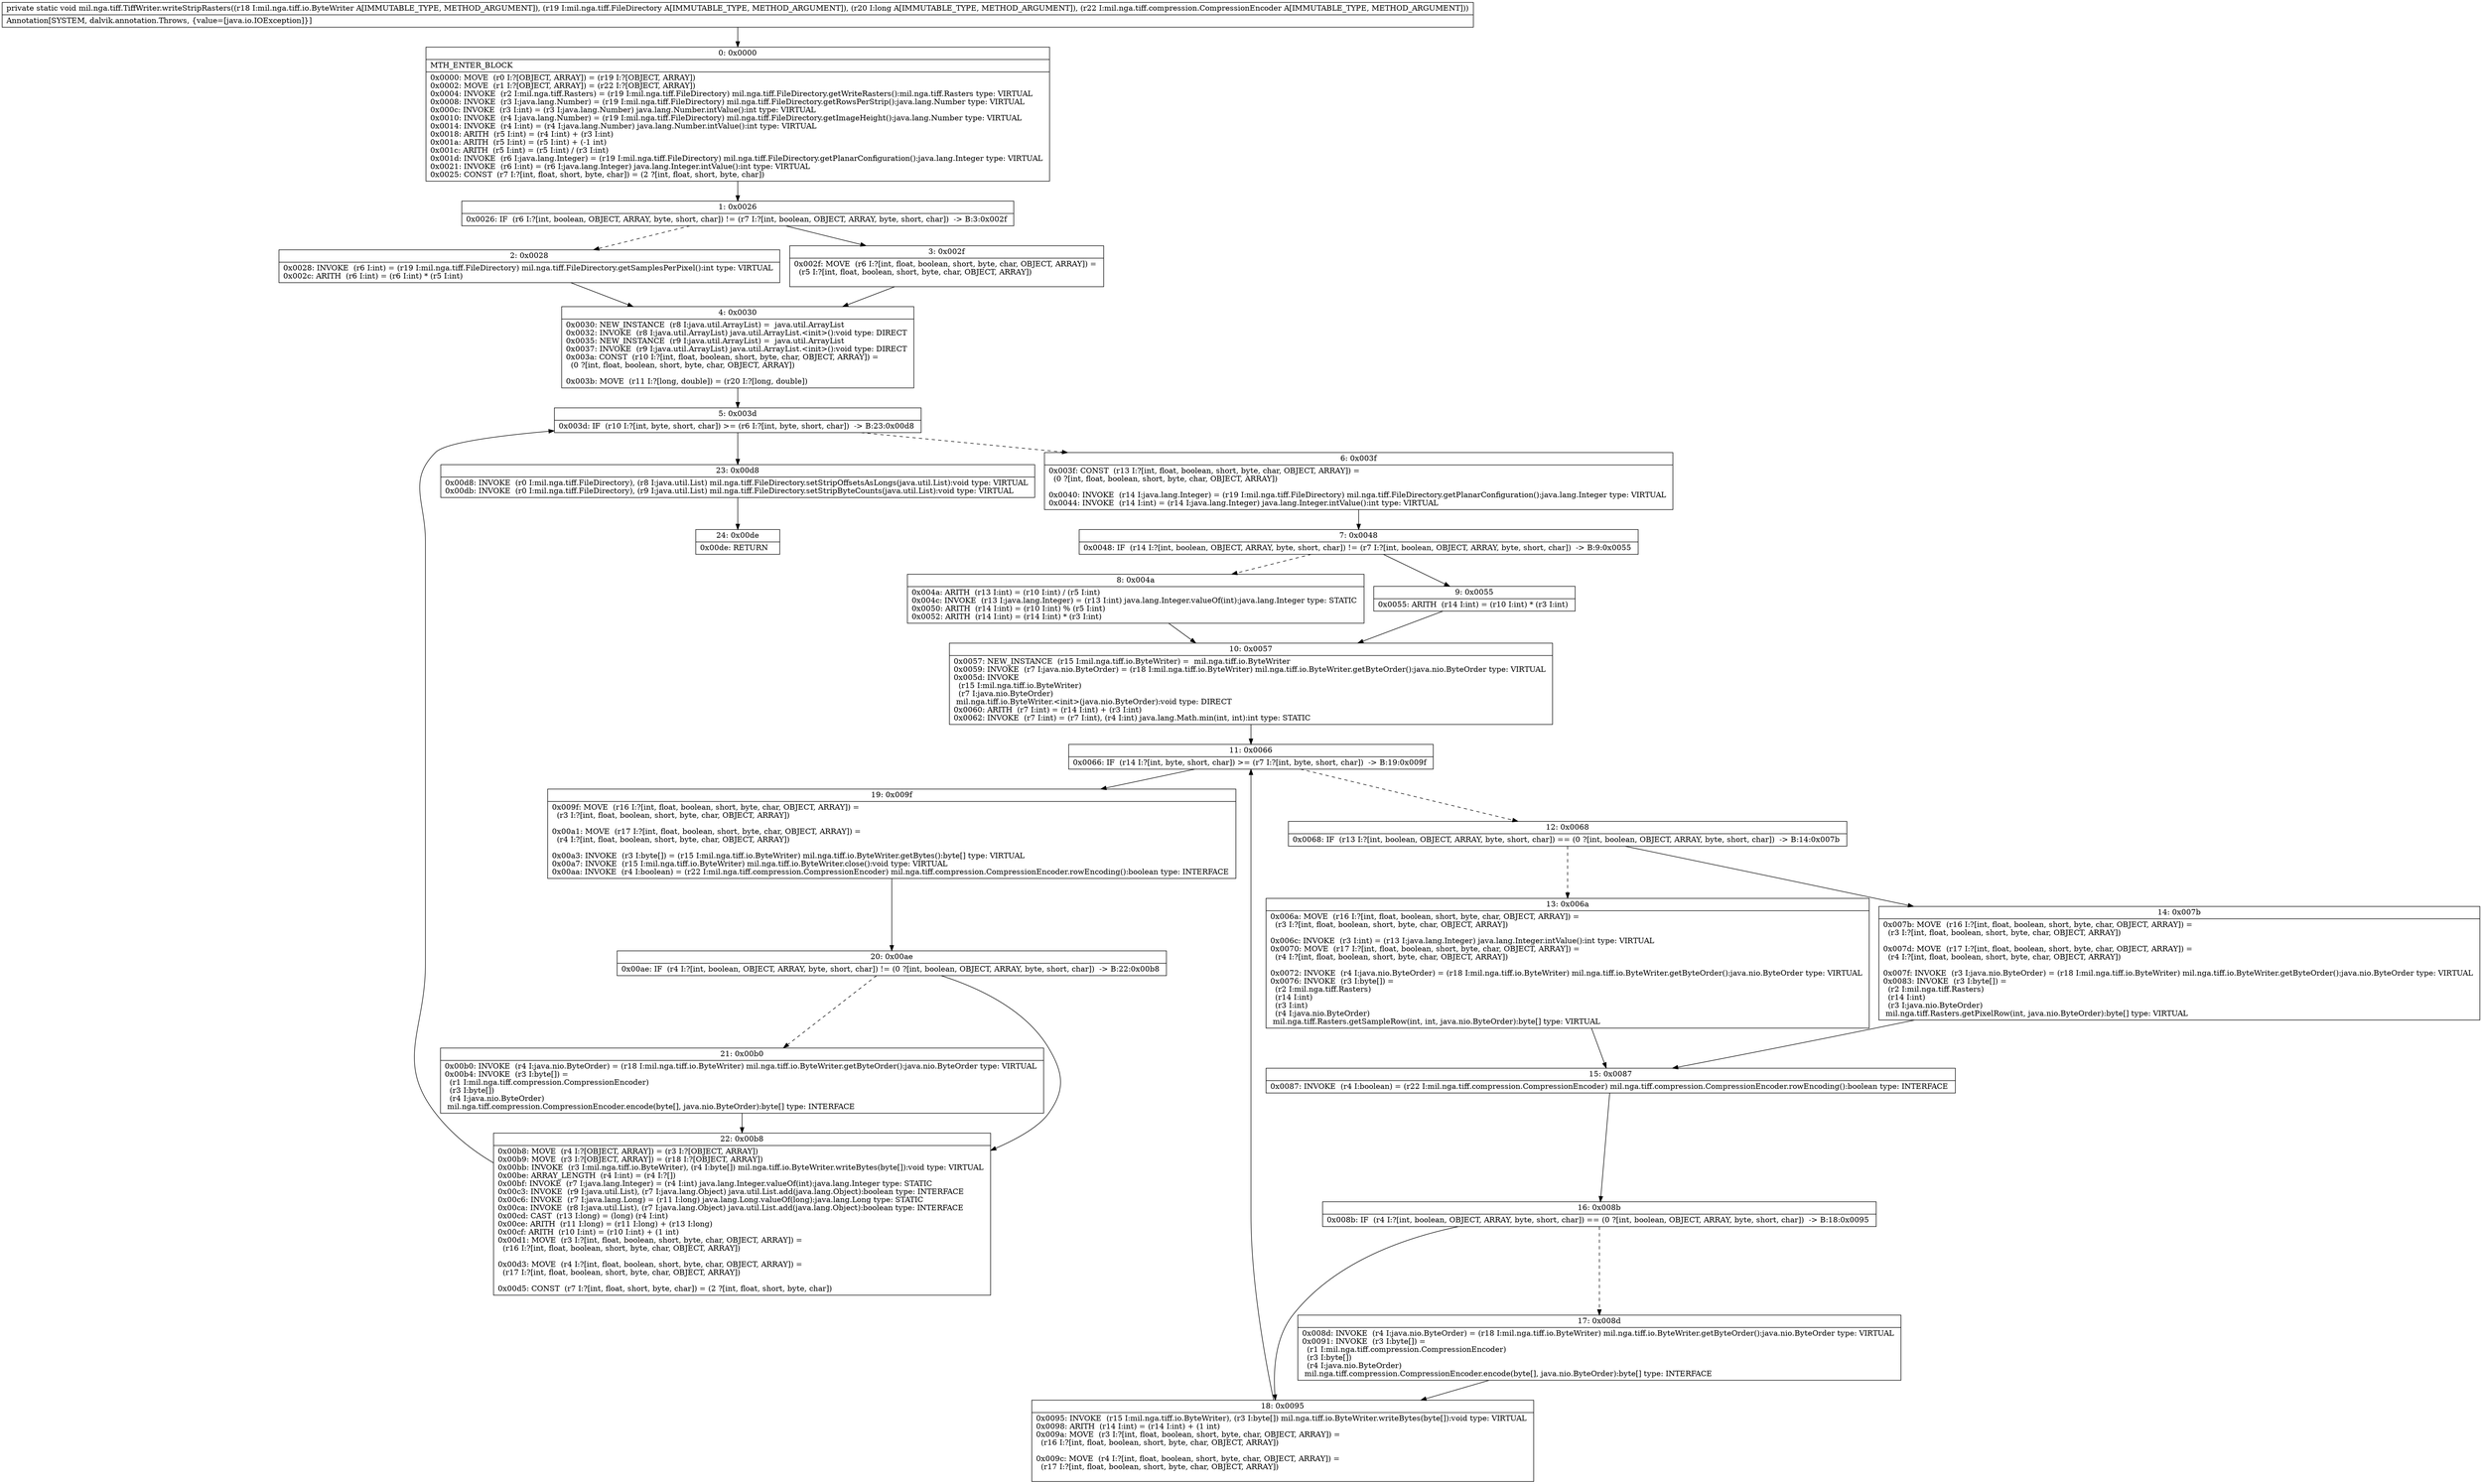 digraph "CFG formil.nga.tiff.TiffWriter.writeStripRasters(Lmil\/nga\/tiff\/io\/ByteWriter;Lmil\/nga\/tiff\/FileDirectory;JLmil\/nga\/tiff\/compression\/CompressionEncoder;)V" {
Node_0 [shape=record,label="{0\:\ 0x0000|MTH_ENTER_BLOCK\l|0x0000: MOVE  (r0 I:?[OBJECT, ARRAY]) = (r19 I:?[OBJECT, ARRAY]) \l0x0002: MOVE  (r1 I:?[OBJECT, ARRAY]) = (r22 I:?[OBJECT, ARRAY]) \l0x0004: INVOKE  (r2 I:mil.nga.tiff.Rasters) = (r19 I:mil.nga.tiff.FileDirectory) mil.nga.tiff.FileDirectory.getWriteRasters():mil.nga.tiff.Rasters type: VIRTUAL \l0x0008: INVOKE  (r3 I:java.lang.Number) = (r19 I:mil.nga.tiff.FileDirectory) mil.nga.tiff.FileDirectory.getRowsPerStrip():java.lang.Number type: VIRTUAL \l0x000c: INVOKE  (r3 I:int) = (r3 I:java.lang.Number) java.lang.Number.intValue():int type: VIRTUAL \l0x0010: INVOKE  (r4 I:java.lang.Number) = (r19 I:mil.nga.tiff.FileDirectory) mil.nga.tiff.FileDirectory.getImageHeight():java.lang.Number type: VIRTUAL \l0x0014: INVOKE  (r4 I:int) = (r4 I:java.lang.Number) java.lang.Number.intValue():int type: VIRTUAL \l0x0018: ARITH  (r5 I:int) = (r4 I:int) + (r3 I:int) \l0x001a: ARITH  (r5 I:int) = (r5 I:int) + (\-1 int) \l0x001c: ARITH  (r5 I:int) = (r5 I:int) \/ (r3 I:int) \l0x001d: INVOKE  (r6 I:java.lang.Integer) = (r19 I:mil.nga.tiff.FileDirectory) mil.nga.tiff.FileDirectory.getPlanarConfiguration():java.lang.Integer type: VIRTUAL \l0x0021: INVOKE  (r6 I:int) = (r6 I:java.lang.Integer) java.lang.Integer.intValue():int type: VIRTUAL \l0x0025: CONST  (r7 I:?[int, float, short, byte, char]) = (2 ?[int, float, short, byte, char]) \l}"];
Node_1 [shape=record,label="{1\:\ 0x0026|0x0026: IF  (r6 I:?[int, boolean, OBJECT, ARRAY, byte, short, char]) != (r7 I:?[int, boolean, OBJECT, ARRAY, byte, short, char])  \-\> B:3:0x002f \l}"];
Node_2 [shape=record,label="{2\:\ 0x0028|0x0028: INVOKE  (r6 I:int) = (r19 I:mil.nga.tiff.FileDirectory) mil.nga.tiff.FileDirectory.getSamplesPerPixel():int type: VIRTUAL \l0x002c: ARITH  (r6 I:int) = (r6 I:int) * (r5 I:int) \l}"];
Node_3 [shape=record,label="{3\:\ 0x002f|0x002f: MOVE  (r6 I:?[int, float, boolean, short, byte, char, OBJECT, ARRAY]) = \l  (r5 I:?[int, float, boolean, short, byte, char, OBJECT, ARRAY])\l \l}"];
Node_4 [shape=record,label="{4\:\ 0x0030|0x0030: NEW_INSTANCE  (r8 I:java.util.ArrayList) =  java.util.ArrayList \l0x0032: INVOKE  (r8 I:java.util.ArrayList) java.util.ArrayList.\<init\>():void type: DIRECT \l0x0035: NEW_INSTANCE  (r9 I:java.util.ArrayList) =  java.util.ArrayList \l0x0037: INVOKE  (r9 I:java.util.ArrayList) java.util.ArrayList.\<init\>():void type: DIRECT \l0x003a: CONST  (r10 I:?[int, float, boolean, short, byte, char, OBJECT, ARRAY]) = \l  (0 ?[int, float, boolean, short, byte, char, OBJECT, ARRAY])\l \l0x003b: MOVE  (r11 I:?[long, double]) = (r20 I:?[long, double]) \l}"];
Node_5 [shape=record,label="{5\:\ 0x003d|0x003d: IF  (r10 I:?[int, byte, short, char]) \>= (r6 I:?[int, byte, short, char])  \-\> B:23:0x00d8 \l}"];
Node_6 [shape=record,label="{6\:\ 0x003f|0x003f: CONST  (r13 I:?[int, float, boolean, short, byte, char, OBJECT, ARRAY]) = \l  (0 ?[int, float, boolean, short, byte, char, OBJECT, ARRAY])\l \l0x0040: INVOKE  (r14 I:java.lang.Integer) = (r19 I:mil.nga.tiff.FileDirectory) mil.nga.tiff.FileDirectory.getPlanarConfiguration():java.lang.Integer type: VIRTUAL \l0x0044: INVOKE  (r14 I:int) = (r14 I:java.lang.Integer) java.lang.Integer.intValue():int type: VIRTUAL \l}"];
Node_7 [shape=record,label="{7\:\ 0x0048|0x0048: IF  (r14 I:?[int, boolean, OBJECT, ARRAY, byte, short, char]) != (r7 I:?[int, boolean, OBJECT, ARRAY, byte, short, char])  \-\> B:9:0x0055 \l}"];
Node_8 [shape=record,label="{8\:\ 0x004a|0x004a: ARITH  (r13 I:int) = (r10 I:int) \/ (r5 I:int) \l0x004c: INVOKE  (r13 I:java.lang.Integer) = (r13 I:int) java.lang.Integer.valueOf(int):java.lang.Integer type: STATIC \l0x0050: ARITH  (r14 I:int) = (r10 I:int) % (r5 I:int) \l0x0052: ARITH  (r14 I:int) = (r14 I:int) * (r3 I:int) \l}"];
Node_9 [shape=record,label="{9\:\ 0x0055|0x0055: ARITH  (r14 I:int) = (r10 I:int) * (r3 I:int) \l}"];
Node_10 [shape=record,label="{10\:\ 0x0057|0x0057: NEW_INSTANCE  (r15 I:mil.nga.tiff.io.ByteWriter) =  mil.nga.tiff.io.ByteWriter \l0x0059: INVOKE  (r7 I:java.nio.ByteOrder) = (r18 I:mil.nga.tiff.io.ByteWriter) mil.nga.tiff.io.ByteWriter.getByteOrder():java.nio.ByteOrder type: VIRTUAL \l0x005d: INVOKE  \l  (r15 I:mil.nga.tiff.io.ByteWriter)\l  (r7 I:java.nio.ByteOrder)\l mil.nga.tiff.io.ByteWriter.\<init\>(java.nio.ByteOrder):void type: DIRECT \l0x0060: ARITH  (r7 I:int) = (r14 I:int) + (r3 I:int) \l0x0062: INVOKE  (r7 I:int) = (r7 I:int), (r4 I:int) java.lang.Math.min(int, int):int type: STATIC \l}"];
Node_11 [shape=record,label="{11\:\ 0x0066|0x0066: IF  (r14 I:?[int, byte, short, char]) \>= (r7 I:?[int, byte, short, char])  \-\> B:19:0x009f \l}"];
Node_12 [shape=record,label="{12\:\ 0x0068|0x0068: IF  (r13 I:?[int, boolean, OBJECT, ARRAY, byte, short, char]) == (0 ?[int, boolean, OBJECT, ARRAY, byte, short, char])  \-\> B:14:0x007b \l}"];
Node_13 [shape=record,label="{13\:\ 0x006a|0x006a: MOVE  (r16 I:?[int, float, boolean, short, byte, char, OBJECT, ARRAY]) = \l  (r3 I:?[int, float, boolean, short, byte, char, OBJECT, ARRAY])\l \l0x006c: INVOKE  (r3 I:int) = (r13 I:java.lang.Integer) java.lang.Integer.intValue():int type: VIRTUAL \l0x0070: MOVE  (r17 I:?[int, float, boolean, short, byte, char, OBJECT, ARRAY]) = \l  (r4 I:?[int, float, boolean, short, byte, char, OBJECT, ARRAY])\l \l0x0072: INVOKE  (r4 I:java.nio.ByteOrder) = (r18 I:mil.nga.tiff.io.ByteWriter) mil.nga.tiff.io.ByteWriter.getByteOrder():java.nio.ByteOrder type: VIRTUAL \l0x0076: INVOKE  (r3 I:byte[]) = \l  (r2 I:mil.nga.tiff.Rasters)\l  (r14 I:int)\l  (r3 I:int)\l  (r4 I:java.nio.ByteOrder)\l mil.nga.tiff.Rasters.getSampleRow(int, int, java.nio.ByteOrder):byte[] type: VIRTUAL \l}"];
Node_14 [shape=record,label="{14\:\ 0x007b|0x007b: MOVE  (r16 I:?[int, float, boolean, short, byte, char, OBJECT, ARRAY]) = \l  (r3 I:?[int, float, boolean, short, byte, char, OBJECT, ARRAY])\l \l0x007d: MOVE  (r17 I:?[int, float, boolean, short, byte, char, OBJECT, ARRAY]) = \l  (r4 I:?[int, float, boolean, short, byte, char, OBJECT, ARRAY])\l \l0x007f: INVOKE  (r3 I:java.nio.ByteOrder) = (r18 I:mil.nga.tiff.io.ByteWriter) mil.nga.tiff.io.ByteWriter.getByteOrder():java.nio.ByteOrder type: VIRTUAL \l0x0083: INVOKE  (r3 I:byte[]) = \l  (r2 I:mil.nga.tiff.Rasters)\l  (r14 I:int)\l  (r3 I:java.nio.ByteOrder)\l mil.nga.tiff.Rasters.getPixelRow(int, java.nio.ByteOrder):byte[] type: VIRTUAL \l}"];
Node_15 [shape=record,label="{15\:\ 0x0087|0x0087: INVOKE  (r4 I:boolean) = (r22 I:mil.nga.tiff.compression.CompressionEncoder) mil.nga.tiff.compression.CompressionEncoder.rowEncoding():boolean type: INTERFACE \l}"];
Node_16 [shape=record,label="{16\:\ 0x008b|0x008b: IF  (r4 I:?[int, boolean, OBJECT, ARRAY, byte, short, char]) == (0 ?[int, boolean, OBJECT, ARRAY, byte, short, char])  \-\> B:18:0x0095 \l}"];
Node_17 [shape=record,label="{17\:\ 0x008d|0x008d: INVOKE  (r4 I:java.nio.ByteOrder) = (r18 I:mil.nga.tiff.io.ByteWriter) mil.nga.tiff.io.ByteWriter.getByteOrder():java.nio.ByteOrder type: VIRTUAL \l0x0091: INVOKE  (r3 I:byte[]) = \l  (r1 I:mil.nga.tiff.compression.CompressionEncoder)\l  (r3 I:byte[])\l  (r4 I:java.nio.ByteOrder)\l mil.nga.tiff.compression.CompressionEncoder.encode(byte[], java.nio.ByteOrder):byte[] type: INTERFACE \l}"];
Node_18 [shape=record,label="{18\:\ 0x0095|0x0095: INVOKE  (r15 I:mil.nga.tiff.io.ByteWriter), (r3 I:byte[]) mil.nga.tiff.io.ByteWriter.writeBytes(byte[]):void type: VIRTUAL \l0x0098: ARITH  (r14 I:int) = (r14 I:int) + (1 int) \l0x009a: MOVE  (r3 I:?[int, float, boolean, short, byte, char, OBJECT, ARRAY]) = \l  (r16 I:?[int, float, boolean, short, byte, char, OBJECT, ARRAY])\l \l0x009c: MOVE  (r4 I:?[int, float, boolean, short, byte, char, OBJECT, ARRAY]) = \l  (r17 I:?[int, float, boolean, short, byte, char, OBJECT, ARRAY])\l \l}"];
Node_19 [shape=record,label="{19\:\ 0x009f|0x009f: MOVE  (r16 I:?[int, float, boolean, short, byte, char, OBJECT, ARRAY]) = \l  (r3 I:?[int, float, boolean, short, byte, char, OBJECT, ARRAY])\l \l0x00a1: MOVE  (r17 I:?[int, float, boolean, short, byte, char, OBJECT, ARRAY]) = \l  (r4 I:?[int, float, boolean, short, byte, char, OBJECT, ARRAY])\l \l0x00a3: INVOKE  (r3 I:byte[]) = (r15 I:mil.nga.tiff.io.ByteWriter) mil.nga.tiff.io.ByteWriter.getBytes():byte[] type: VIRTUAL \l0x00a7: INVOKE  (r15 I:mil.nga.tiff.io.ByteWriter) mil.nga.tiff.io.ByteWriter.close():void type: VIRTUAL \l0x00aa: INVOKE  (r4 I:boolean) = (r22 I:mil.nga.tiff.compression.CompressionEncoder) mil.nga.tiff.compression.CompressionEncoder.rowEncoding():boolean type: INTERFACE \l}"];
Node_20 [shape=record,label="{20\:\ 0x00ae|0x00ae: IF  (r4 I:?[int, boolean, OBJECT, ARRAY, byte, short, char]) != (0 ?[int, boolean, OBJECT, ARRAY, byte, short, char])  \-\> B:22:0x00b8 \l}"];
Node_21 [shape=record,label="{21\:\ 0x00b0|0x00b0: INVOKE  (r4 I:java.nio.ByteOrder) = (r18 I:mil.nga.tiff.io.ByteWriter) mil.nga.tiff.io.ByteWriter.getByteOrder():java.nio.ByteOrder type: VIRTUAL \l0x00b4: INVOKE  (r3 I:byte[]) = \l  (r1 I:mil.nga.tiff.compression.CompressionEncoder)\l  (r3 I:byte[])\l  (r4 I:java.nio.ByteOrder)\l mil.nga.tiff.compression.CompressionEncoder.encode(byte[], java.nio.ByteOrder):byte[] type: INTERFACE \l}"];
Node_22 [shape=record,label="{22\:\ 0x00b8|0x00b8: MOVE  (r4 I:?[OBJECT, ARRAY]) = (r3 I:?[OBJECT, ARRAY]) \l0x00b9: MOVE  (r3 I:?[OBJECT, ARRAY]) = (r18 I:?[OBJECT, ARRAY]) \l0x00bb: INVOKE  (r3 I:mil.nga.tiff.io.ByteWriter), (r4 I:byte[]) mil.nga.tiff.io.ByteWriter.writeBytes(byte[]):void type: VIRTUAL \l0x00be: ARRAY_LENGTH  (r4 I:int) = (r4 I:?[]) \l0x00bf: INVOKE  (r7 I:java.lang.Integer) = (r4 I:int) java.lang.Integer.valueOf(int):java.lang.Integer type: STATIC \l0x00c3: INVOKE  (r9 I:java.util.List), (r7 I:java.lang.Object) java.util.List.add(java.lang.Object):boolean type: INTERFACE \l0x00c6: INVOKE  (r7 I:java.lang.Long) = (r11 I:long) java.lang.Long.valueOf(long):java.lang.Long type: STATIC \l0x00ca: INVOKE  (r8 I:java.util.List), (r7 I:java.lang.Object) java.util.List.add(java.lang.Object):boolean type: INTERFACE \l0x00cd: CAST  (r13 I:long) = (long) (r4 I:int) \l0x00ce: ARITH  (r11 I:long) = (r11 I:long) + (r13 I:long) \l0x00cf: ARITH  (r10 I:int) = (r10 I:int) + (1 int) \l0x00d1: MOVE  (r3 I:?[int, float, boolean, short, byte, char, OBJECT, ARRAY]) = \l  (r16 I:?[int, float, boolean, short, byte, char, OBJECT, ARRAY])\l \l0x00d3: MOVE  (r4 I:?[int, float, boolean, short, byte, char, OBJECT, ARRAY]) = \l  (r17 I:?[int, float, boolean, short, byte, char, OBJECT, ARRAY])\l \l0x00d5: CONST  (r7 I:?[int, float, short, byte, char]) = (2 ?[int, float, short, byte, char]) \l}"];
Node_23 [shape=record,label="{23\:\ 0x00d8|0x00d8: INVOKE  (r0 I:mil.nga.tiff.FileDirectory), (r8 I:java.util.List) mil.nga.tiff.FileDirectory.setStripOffsetsAsLongs(java.util.List):void type: VIRTUAL \l0x00db: INVOKE  (r0 I:mil.nga.tiff.FileDirectory), (r9 I:java.util.List) mil.nga.tiff.FileDirectory.setStripByteCounts(java.util.List):void type: VIRTUAL \l}"];
Node_24 [shape=record,label="{24\:\ 0x00de|0x00de: RETURN   \l}"];
MethodNode[shape=record,label="{private static void mil.nga.tiff.TiffWriter.writeStripRasters((r18 I:mil.nga.tiff.io.ByteWriter A[IMMUTABLE_TYPE, METHOD_ARGUMENT]), (r19 I:mil.nga.tiff.FileDirectory A[IMMUTABLE_TYPE, METHOD_ARGUMENT]), (r20 I:long A[IMMUTABLE_TYPE, METHOD_ARGUMENT]), (r22 I:mil.nga.tiff.compression.CompressionEncoder A[IMMUTABLE_TYPE, METHOD_ARGUMENT]))  | Annotation[SYSTEM, dalvik.annotation.Throws, \{value=[java.io.IOException]\}]\l}"];
MethodNode -> Node_0;
Node_0 -> Node_1;
Node_1 -> Node_2[style=dashed];
Node_1 -> Node_3;
Node_2 -> Node_4;
Node_3 -> Node_4;
Node_4 -> Node_5;
Node_5 -> Node_6[style=dashed];
Node_5 -> Node_23;
Node_6 -> Node_7;
Node_7 -> Node_8[style=dashed];
Node_7 -> Node_9;
Node_8 -> Node_10;
Node_9 -> Node_10;
Node_10 -> Node_11;
Node_11 -> Node_12[style=dashed];
Node_11 -> Node_19;
Node_12 -> Node_13[style=dashed];
Node_12 -> Node_14;
Node_13 -> Node_15;
Node_14 -> Node_15;
Node_15 -> Node_16;
Node_16 -> Node_17[style=dashed];
Node_16 -> Node_18;
Node_17 -> Node_18;
Node_18 -> Node_11;
Node_19 -> Node_20;
Node_20 -> Node_21[style=dashed];
Node_20 -> Node_22;
Node_21 -> Node_22;
Node_22 -> Node_5;
Node_23 -> Node_24;
}

